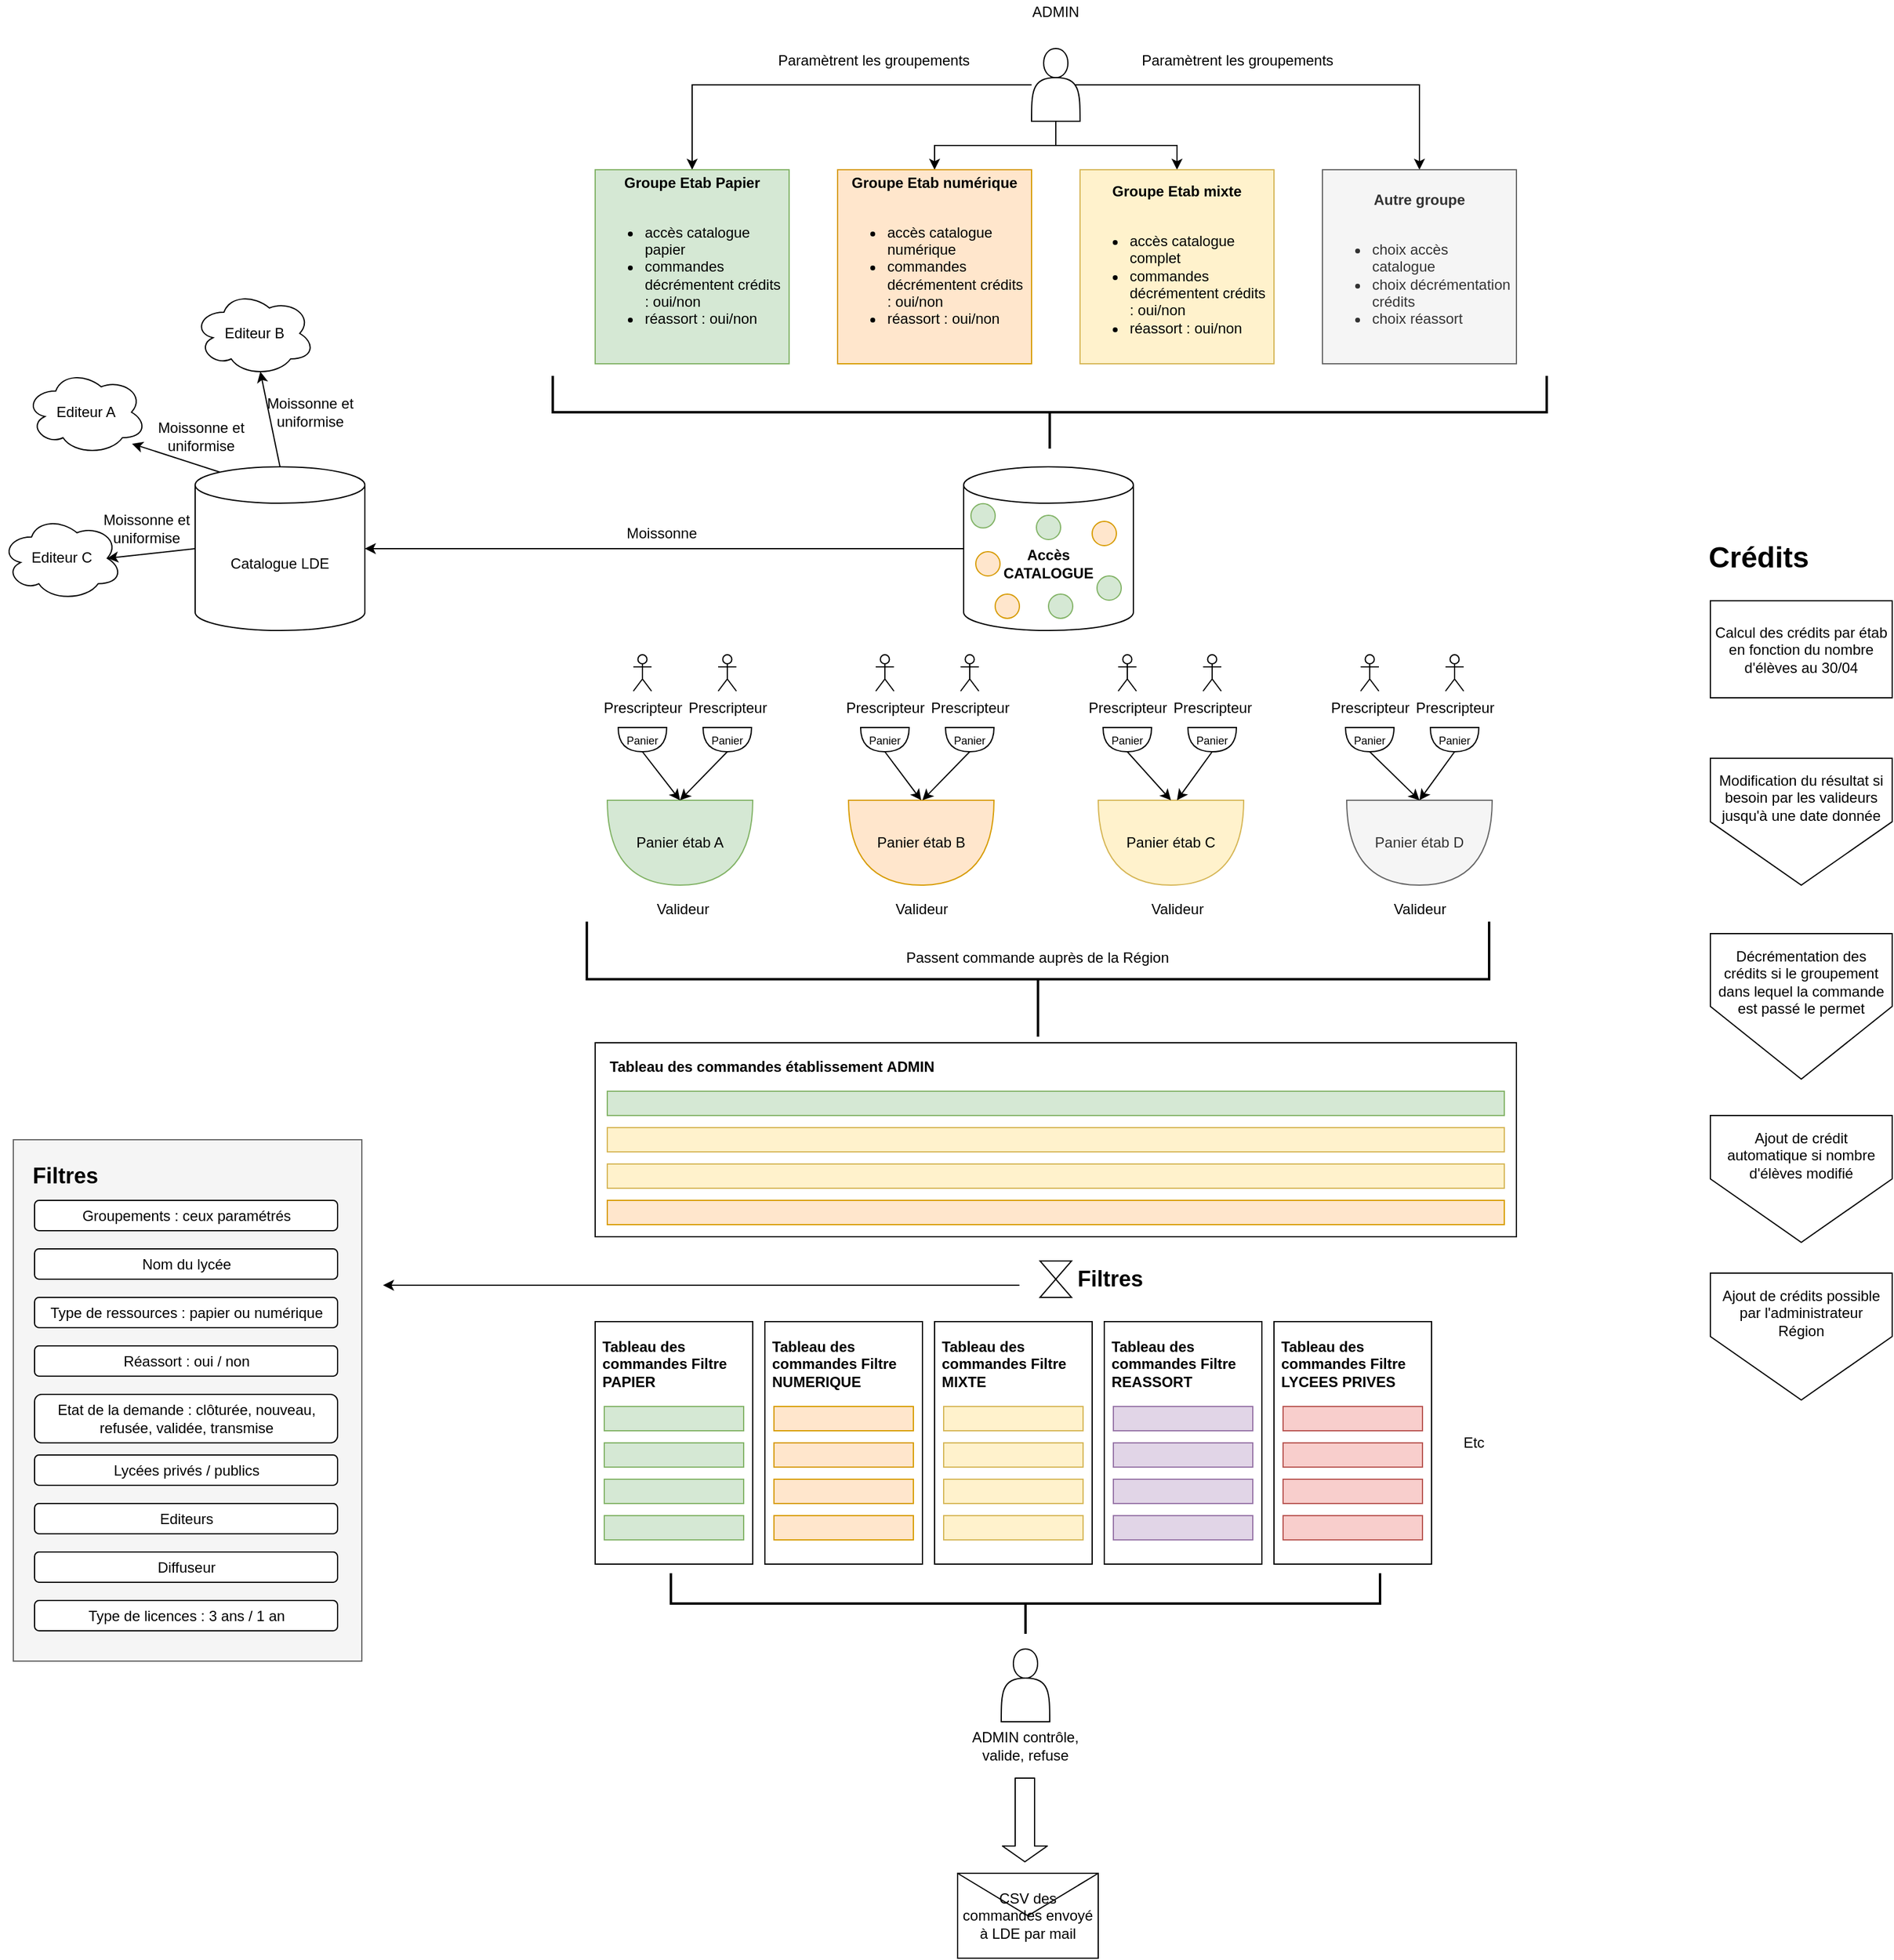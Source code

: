 <mxfile version="14.6.12" type="github">
  <diagram id="M5NmcH6w99j9EcvWKyK-" name="Page-1">
    <mxGraphModel dx="2557" dy="912" grid="1" gridSize="10" guides="1" tooltips="1" connect="1" arrows="1" fold="1" page="1" pageScale="1" pageWidth="827" pageHeight="1169" math="0" shadow="0">
      <root>
        <mxCell id="0" />
        <mxCell id="1" parent="0" />
        <mxCell id="MbVoy9RgzzWDaomn8BP1-6" style="edgeStyle=orthogonalEdgeStyle;rounded=0;orthogonalLoop=1;jettySize=auto;html=1;entryX=0.5;entryY=0;entryDx=0;entryDy=0;exitX=0.5;exitY=1;exitDx=0;exitDy=0;" edge="1" parent="1" source="MbVoy9RgzzWDaomn8BP1-1" target="MbVoy9RgzzWDaomn8BP1-3">
          <mxGeometry relative="1" as="geometry">
            <mxPoint x="120" y="150" as="sourcePoint" />
          </mxGeometry>
        </mxCell>
        <mxCell id="MbVoy9RgzzWDaomn8BP1-7" style="edgeStyle=orthogonalEdgeStyle;rounded=0;orthogonalLoop=1;jettySize=auto;html=1;entryX=0.5;entryY=0;entryDx=0;entryDy=0;" edge="1" parent="1" source="MbVoy9RgzzWDaomn8BP1-1" target="MbVoy9RgzzWDaomn8BP1-2">
          <mxGeometry relative="1" as="geometry" />
        </mxCell>
        <mxCell id="MbVoy9RgzzWDaomn8BP1-8" style="edgeStyle=orthogonalEdgeStyle;rounded=0;orthogonalLoop=1;jettySize=auto;html=1;entryX=0.5;entryY=0;entryDx=0;entryDy=0;" edge="1" parent="1" source="MbVoy9RgzzWDaomn8BP1-1" target="MbVoy9RgzzWDaomn8BP1-4">
          <mxGeometry relative="1" as="geometry" />
        </mxCell>
        <mxCell id="MbVoy9RgzzWDaomn8BP1-9" style="edgeStyle=orthogonalEdgeStyle;rounded=0;orthogonalLoop=1;jettySize=auto;html=1;exitX=0.9;exitY=0.5;exitDx=0;exitDy=0;exitPerimeter=0;entryX=0.5;entryY=0;entryDx=0;entryDy=0;" edge="1" parent="1" source="MbVoy9RgzzWDaomn8BP1-1" target="MbVoy9RgzzWDaomn8BP1-5">
          <mxGeometry relative="1" as="geometry" />
        </mxCell>
        <mxCell id="MbVoy9RgzzWDaomn8BP1-1" value="" style="shape=actor;whiteSpace=wrap;html=1;" vertex="1" parent="1">
          <mxGeometry x="400" y="60" width="40" height="60" as="geometry" />
        </mxCell>
        <mxCell id="MbVoy9RgzzWDaomn8BP1-2" value="&lt;div&gt;&lt;b&gt;Groupe Etab Papier&lt;br&gt;&lt;/b&gt;&lt;/div&gt;&lt;div&gt;&lt;br&gt;&lt;/div&gt;&lt;div align=&quot;left&quot;&gt;&lt;ul&gt;&lt;li&gt;accès catalogue papier&lt;/li&gt;&lt;li&gt;commandes décrémentent crédits : oui/non&lt;/li&gt;&lt;li&gt;réassort : oui/non&lt;br&gt;&lt;/li&gt;&lt;/ul&gt;&lt;/div&gt;&lt;div&gt;&lt;br&gt;&lt;b&gt;&lt;/b&gt;&lt;/div&gt;" style="whiteSpace=wrap;html=1;aspect=fixed;fillColor=#d5e8d4;strokeColor=#82b366;" vertex="1" parent="1">
          <mxGeometry x="40" y="160" width="160" height="160" as="geometry" />
        </mxCell>
        <mxCell id="MbVoy9RgzzWDaomn8BP1-3" value="&lt;div&gt;&lt;b&gt;Groupe Etab numérique&lt;/b&gt;&lt;/div&gt;&lt;div align=&quot;left&quot;&gt;&lt;br&gt;&lt;/div&gt;&lt;div align=&quot;left&quot;&gt;&lt;ul&gt;&lt;li&gt;accès catalogue numérique&lt;/li&gt;&lt;li&gt;commandes décrémentent crédits : oui/non&lt;/li&gt;&lt;li&gt;réassort : oui/non&lt;br&gt;&lt;/li&gt;&lt;/ul&gt;&lt;/div&gt;&lt;div&gt;&lt;br&gt;&lt;/div&gt;" style="whiteSpace=wrap;html=1;aspect=fixed;fillColor=#ffe6cc;strokeColor=#d79b00;" vertex="1" parent="1">
          <mxGeometry x="240" y="160" width="160" height="160" as="geometry" />
        </mxCell>
        <mxCell id="MbVoy9RgzzWDaomn8BP1-4" value="&lt;div&gt;&lt;b&gt;Groupe Etab mixte&lt;/b&gt;&lt;/div&gt;&lt;div&gt;&lt;br&gt;&lt;/div&gt;&lt;div align=&quot;left&quot;&gt;&lt;ul&gt;&lt;li&gt;accès catalogue complet&lt;/li&gt;&lt;li&gt;commandes décrémentent crédits : oui/non&lt;/li&gt;&lt;li&gt;réassort : oui/non&lt;/li&gt;&lt;/ul&gt;&lt;/div&gt;" style="whiteSpace=wrap;html=1;aspect=fixed;fillColor=#fff2cc;strokeColor=#d6b656;" vertex="1" parent="1">
          <mxGeometry x="440" y="160" width="160" height="160" as="geometry" />
        </mxCell>
        <mxCell id="MbVoy9RgzzWDaomn8BP1-5" value="&lt;div&gt;&lt;b&gt;Autre groupe&lt;/b&gt;&lt;/div&gt;&lt;div align=&quot;left&quot;&gt;&lt;br&gt;&lt;/div&gt;&lt;div align=&quot;left&quot;&gt;&lt;ul&gt;&lt;li&gt;choix accès catalogue&lt;/li&gt;&lt;li&gt;choix décrémentation crédits&lt;/li&gt;&lt;li&gt;choix réassort&lt;/li&gt;&lt;/ul&gt;&lt;/div&gt;" style="whiteSpace=wrap;html=1;aspect=fixed;fillColor=#f5f5f5;strokeColor=#666666;fontColor=#333333;" vertex="1" parent="1">
          <mxGeometry x="640" y="160" width="160" height="160" as="geometry" />
        </mxCell>
        <mxCell id="MbVoy9RgzzWDaomn8BP1-10" value="" style="rounded=0;whiteSpace=wrap;html=1;" vertex="1" parent="1">
          <mxGeometry x="40" y="880" width="760" height="160" as="geometry" />
        </mxCell>
        <mxCell id="MbVoy9RgzzWDaomn8BP1-143" style="edgeStyle=none;rounded=0;orthogonalLoop=1;jettySize=auto;html=1;" edge="1" parent="1">
          <mxGeometry relative="1" as="geometry">
            <mxPoint x="-135" y="1080" as="targetPoint" />
            <mxPoint x="390" y="1080" as="sourcePoint" />
          </mxGeometry>
        </mxCell>
        <mxCell id="MbVoy9RgzzWDaomn8BP1-15" value="&lt;font style=&quot;font-size: 18px&quot;&gt;&lt;b&gt;Filtres&lt;/b&gt;&lt;/font&gt;" style="text;html=1;strokeColor=none;fillColor=none;align=center;verticalAlign=middle;whiteSpace=wrap;rounded=0;" vertex="1" parent="1">
          <mxGeometry x="440" y="1065" width="50" height="20" as="geometry" />
        </mxCell>
        <mxCell id="MbVoy9RgzzWDaomn8BP1-17" value="&lt;div align=&quot;left&quot;&gt;&lt;b&gt;Tableau des commandes établissement&lt;/b&gt; &lt;b&gt;ADMIN&lt;/b&gt;&lt;br&gt;&lt;/div&gt;" style="text;html=1;strokeColor=none;fillColor=none;align=left;verticalAlign=middle;whiteSpace=wrap;rounded=0;" vertex="1" parent="1">
          <mxGeometry x="50" y="890" width="310" height="20" as="geometry" />
        </mxCell>
        <mxCell id="MbVoy9RgzzWDaomn8BP1-18" value="" style="rounded=0;whiteSpace=wrap;html=1;fillColor=#d5e8d4;strokeColor=#82b366;" vertex="1" parent="1">
          <mxGeometry x="50" y="920" width="740" height="20" as="geometry" />
        </mxCell>
        <mxCell id="MbVoy9RgzzWDaomn8BP1-19" value="" style="rounded=0;whiteSpace=wrap;html=1;fillColor=#fff2cc;strokeColor=#d6b656;" vertex="1" parent="1">
          <mxGeometry x="50" y="950" width="740" height="20" as="geometry" />
        </mxCell>
        <mxCell id="MbVoy9RgzzWDaomn8BP1-20" value="" style="rounded=0;whiteSpace=wrap;html=1;fillColor=#fff2cc;strokeColor=#d6b656;" vertex="1" parent="1">
          <mxGeometry x="50" y="980" width="740" height="20" as="geometry" />
        </mxCell>
        <mxCell id="MbVoy9RgzzWDaomn8BP1-21" value="" style="rounded=0;whiteSpace=wrap;html=1;fillColor=#ffe6cc;strokeColor=#d79b00;" vertex="1" parent="1">
          <mxGeometry x="50" y="1010" width="740" height="20" as="geometry" />
        </mxCell>
        <mxCell id="MbVoy9RgzzWDaomn8BP1-22" value="" style="shape=collate;whiteSpace=wrap;html=1;" vertex="1" parent="1">
          <mxGeometry x="407" y="1060" width="26" height="30" as="geometry" />
        </mxCell>
        <mxCell id="MbVoy9RgzzWDaomn8BP1-32" value="" style="group" vertex="1" connectable="0" parent="1">
          <mxGeometry x="40" y="1110" width="130" height="200" as="geometry" />
        </mxCell>
        <mxCell id="MbVoy9RgzzWDaomn8BP1-26" value="" style="rounded=0;whiteSpace=wrap;html=1;" vertex="1" parent="MbVoy9RgzzWDaomn8BP1-32">
          <mxGeometry width="130" height="200" as="geometry" />
        </mxCell>
        <mxCell id="MbVoy9RgzzWDaomn8BP1-27" value="&lt;div align=&quot;left&quot;&gt;&lt;b&gt;Tableau des commandes Filtre PAPIER&lt;/b&gt;&lt;br&gt;&lt;/div&gt;" style="text;html=1;strokeColor=none;fillColor=none;align=center;verticalAlign=middle;whiteSpace=wrap;rounded=0;" vertex="1" parent="MbVoy9RgzzWDaomn8BP1-32">
          <mxGeometry x="5" y="10" width="115" height="50" as="geometry" />
        </mxCell>
        <mxCell id="MbVoy9RgzzWDaomn8BP1-54" value="" style="group" vertex="1" connectable="0" parent="MbVoy9RgzzWDaomn8BP1-32">
          <mxGeometry x="7.5" y="70" width="115" height="110" as="geometry" />
        </mxCell>
        <mxCell id="MbVoy9RgzzWDaomn8BP1-28" value="" style="rounded=0;whiteSpace=wrap;html=1;fillColor=#d5e8d4;strokeColor=#82b366;" vertex="1" parent="MbVoy9RgzzWDaomn8BP1-54">
          <mxGeometry width="115" height="20" as="geometry" />
        </mxCell>
        <mxCell id="MbVoy9RgzzWDaomn8BP1-29" value="" style="rounded=0;whiteSpace=wrap;html=1;fillColor=#d5e8d4;strokeColor=#82b366;" vertex="1" parent="MbVoy9RgzzWDaomn8BP1-54">
          <mxGeometry y="30" width="115" height="20" as="geometry" />
        </mxCell>
        <mxCell id="MbVoy9RgzzWDaomn8BP1-30" value="" style="rounded=0;whiteSpace=wrap;html=1;fillColor=#d5e8d4;strokeColor=#82b366;" vertex="1" parent="MbVoy9RgzzWDaomn8BP1-54">
          <mxGeometry y="60" width="115" height="20" as="geometry" />
        </mxCell>
        <mxCell id="MbVoy9RgzzWDaomn8BP1-31" value="" style="rounded=0;whiteSpace=wrap;html=1;fillColor=#d5e8d4;strokeColor=#82b366;" vertex="1" parent="MbVoy9RgzzWDaomn8BP1-54">
          <mxGeometry y="90" width="115" height="20" as="geometry" />
        </mxCell>
        <mxCell id="MbVoy9RgzzWDaomn8BP1-73" style="edgeStyle=orthogonalEdgeStyle;rounded=0;orthogonalLoop=1;jettySize=auto;html=1;exitX=0.5;exitY=1;exitDx=0;exitDy=0;" edge="1" parent="MbVoy9RgzzWDaomn8BP1-54" source="MbVoy9RgzzWDaomn8BP1-29" target="MbVoy9RgzzWDaomn8BP1-29">
          <mxGeometry relative="1" as="geometry" />
        </mxCell>
        <mxCell id="MbVoy9RgzzWDaomn8BP1-74" value="" style="group" vertex="1" connectable="0" parent="1">
          <mxGeometry x="180" y="1110" width="130" height="200" as="geometry" />
        </mxCell>
        <mxCell id="MbVoy9RgzzWDaomn8BP1-75" value="" style="rounded=0;whiteSpace=wrap;html=1;" vertex="1" parent="MbVoy9RgzzWDaomn8BP1-74">
          <mxGeometry width="130" height="200" as="geometry" />
        </mxCell>
        <mxCell id="MbVoy9RgzzWDaomn8BP1-76" value="&lt;div align=&quot;left&quot;&gt;&lt;b&gt;Tableau des commandes Filtre NUMERIQUE&lt;/b&gt;&lt;br&gt;&lt;/div&gt;" style="text;html=1;strokeColor=none;fillColor=none;align=center;verticalAlign=middle;whiteSpace=wrap;rounded=0;" vertex="1" parent="MbVoy9RgzzWDaomn8BP1-74">
          <mxGeometry x="5" y="10" width="115" height="50" as="geometry" />
        </mxCell>
        <mxCell id="MbVoy9RgzzWDaomn8BP1-77" value="" style="group" vertex="1" connectable="0" parent="MbVoy9RgzzWDaomn8BP1-74">
          <mxGeometry x="7.5" y="70" width="115" height="110" as="geometry" />
        </mxCell>
        <mxCell id="MbVoy9RgzzWDaomn8BP1-78" value="" style="rounded=0;whiteSpace=wrap;html=1;fillColor=#ffe6cc;strokeColor=#d79b00;" vertex="1" parent="MbVoy9RgzzWDaomn8BP1-77">
          <mxGeometry width="115" height="20" as="geometry" />
        </mxCell>
        <mxCell id="MbVoy9RgzzWDaomn8BP1-79" value="" style="rounded=0;whiteSpace=wrap;html=1;fillColor=#ffe6cc;strokeColor=#d79b00;" vertex="1" parent="MbVoy9RgzzWDaomn8BP1-77">
          <mxGeometry y="30" width="115" height="20" as="geometry" />
        </mxCell>
        <mxCell id="MbVoy9RgzzWDaomn8BP1-80" value="" style="rounded=0;whiteSpace=wrap;html=1;fillColor=#ffe6cc;strokeColor=#d79b00;" vertex="1" parent="MbVoy9RgzzWDaomn8BP1-77">
          <mxGeometry y="60" width="115" height="20" as="geometry" />
        </mxCell>
        <mxCell id="MbVoy9RgzzWDaomn8BP1-81" value="" style="rounded=0;whiteSpace=wrap;html=1;fillColor=#ffe6cc;strokeColor=#d79b00;" vertex="1" parent="MbVoy9RgzzWDaomn8BP1-77">
          <mxGeometry y="90" width="115" height="20" as="geometry" />
        </mxCell>
        <mxCell id="MbVoy9RgzzWDaomn8BP1-82" style="edgeStyle=orthogonalEdgeStyle;rounded=0;orthogonalLoop=1;jettySize=auto;html=1;exitX=0.5;exitY=1;exitDx=0;exitDy=0;" edge="1" parent="MbVoy9RgzzWDaomn8BP1-77" source="MbVoy9RgzzWDaomn8BP1-79" target="MbVoy9RgzzWDaomn8BP1-79">
          <mxGeometry relative="1" as="geometry" />
        </mxCell>
        <mxCell id="MbVoy9RgzzWDaomn8BP1-83" value="" style="group" vertex="1" connectable="0" parent="1">
          <mxGeometry x="320" y="1110" width="130" height="200" as="geometry" />
        </mxCell>
        <mxCell id="MbVoy9RgzzWDaomn8BP1-84" value="" style="rounded=0;whiteSpace=wrap;html=1;" vertex="1" parent="MbVoy9RgzzWDaomn8BP1-83">
          <mxGeometry width="130" height="200" as="geometry" />
        </mxCell>
        <mxCell id="MbVoy9RgzzWDaomn8BP1-85" value="&lt;div align=&quot;left&quot;&gt;&lt;b&gt;Tableau des commandes Filtre MIXTE&lt;/b&gt;&lt;br&gt;&lt;/div&gt;" style="text;html=1;strokeColor=none;fillColor=none;align=center;verticalAlign=middle;whiteSpace=wrap;rounded=0;" vertex="1" parent="MbVoy9RgzzWDaomn8BP1-83">
          <mxGeometry x="5" y="10" width="115" height="50" as="geometry" />
        </mxCell>
        <mxCell id="MbVoy9RgzzWDaomn8BP1-86" value="" style="group" vertex="1" connectable="0" parent="MbVoy9RgzzWDaomn8BP1-83">
          <mxGeometry x="7.5" y="70" width="115" height="110" as="geometry" />
        </mxCell>
        <mxCell id="MbVoy9RgzzWDaomn8BP1-87" value="" style="rounded=0;whiteSpace=wrap;html=1;fillColor=#fff2cc;strokeColor=#d6b656;" vertex="1" parent="MbVoy9RgzzWDaomn8BP1-86">
          <mxGeometry width="115" height="20" as="geometry" />
        </mxCell>
        <mxCell id="MbVoy9RgzzWDaomn8BP1-88" value="" style="rounded=0;whiteSpace=wrap;html=1;fillColor=#fff2cc;strokeColor=#d6b656;" vertex="1" parent="MbVoy9RgzzWDaomn8BP1-86">
          <mxGeometry y="30" width="115" height="20" as="geometry" />
        </mxCell>
        <mxCell id="MbVoy9RgzzWDaomn8BP1-89" value="" style="rounded=0;whiteSpace=wrap;html=1;fillColor=#fff2cc;strokeColor=#d6b656;" vertex="1" parent="MbVoy9RgzzWDaomn8BP1-86">
          <mxGeometry y="60" width="115" height="20" as="geometry" />
        </mxCell>
        <mxCell id="MbVoy9RgzzWDaomn8BP1-90" value="" style="rounded=0;whiteSpace=wrap;html=1;fillColor=#fff2cc;strokeColor=#d6b656;" vertex="1" parent="MbVoy9RgzzWDaomn8BP1-86">
          <mxGeometry y="90" width="115" height="20" as="geometry" />
        </mxCell>
        <mxCell id="MbVoy9RgzzWDaomn8BP1-91" style="edgeStyle=orthogonalEdgeStyle;rounded=0;orthogonalLoop=1;jettySize=auto;html=1;exitX=0.5;exitY=1;exitDx=0;exitDy=0;" edge="1" parent="MbVoy9RgzzWDaomn8BP1-86" source="MbVoy9RgzzWDaomn8BP1-88" target="MbVoy9RgzzWDaomn8BP1-88">
          <mxGeometry relative="1" as="geometry" />
        </mxCell>
        <mxCell id="MbVoy9RgzzWDaomn8BP1-96" value="" style="group" vertex="1" connectable="0" parent="1">
          <mxGeometry x="460" y="1110" width="130" height="200" as="geometry" />
        </mxCell>
        <mxCell id="MbVoy9RgzzWDaomn8BP1-97" value="" style="rounded=0;whiteSpace=wrap;html=1;" vertex="1" parent="MbVoy9RgzzWDaomn8BP1-96">
          <mxGeometry width="130" height="200" as="geometry" />
        </mxCell>
        <mxCell id="MbVoy9RgzzWDaomn8BP1-98" value="&lt;div align=&quot;left&quot;&gt;&lt;b&gt;Tableau des commandes Filtre REASSORT&lt;/b&gt;&lt;br&gt;&lt;/div&gt;" style="text;html=1;strokeColor=none;fillColor=none;align=center;verticalAlign=middle;whiteSpace=wrap;rounded=0;" vertex="1" parent="MbVoy9RgzzWDaomn8BP1-96">
          <mxGeometry x="5" y="10" width="115" height="50" as="geometry" />
        </mxCell>
        <mxCell id="MbVoy9RgzzWDaomn8BP1-99" value="" style="group" vertex="1" connectable="0" parent="MbVoy9RgzzWDaomn8BP1-96">
          <mxGeometry x="7.5" y="70" width="115" height="110" as="geometry" />
        </mxCell>
        <mxCell id="MbVoy9RgzzWDaomn8BP1-100" value="" style="rounded=0;whiteSpace=wrap;html=1;fillColor=#e1d5e7;strokeColor=#9673a6;" vertex="1" parent="MbVoy9RgzzWDaomn8BP1-99">
          <mxGeometry width="115" height="20" as="geometry" />
        </mxCell>
        <mxCell id="MbVoy9RgzzWDaomn8BP1-101" value="" style="rounded=0;whiteSpace=wrap;html=1;fillColor=#e1d5e7;strokeColor=#9673a6;" vertex="1" parent="MbVoy9RgzzWDaomn8BP1-99">
          <mxGeometry y="30" width="115" height="20" as="geometry" />
        </mxCell>
        <mxCell id="MbVoy9RgzzWDaomn8BP1-102" value="" style="rounded=0;whiteSpace=wrap;html=1;fillColor=#e1d5e7;strokeColor=#9673a6;" vertex="1" parent="MbVoy9RgzzWDaomn8BP1-99">
          <mxGeometry y="60" width="115" height="20" as="geometry" />
        </mxCell>
        <mxCell id="MbVoy9RgzzWDaomn8BP1-103" value="" style="rounded=0;whiteSpace=wrap;html=1;fillColor=#e1d5e7;strokeColor=#9673a6;" vertex="1" parent="MbVoy9RgzzWDaomn8BP1-99">
          <mxGeometry y="90" width="115" height="20" as="geometry" />
        </mxCell>
        <mxCell id="MbVoy9RgzzWDaomn8BP1-104" style="edgeStyle=orthogonalEdgeStyle;rounded=0;orthogonalLoop=1;jettySize=auto;html=1;exitX=0.5;exitY=1;exitDx=0;exitDy=0;" edge="1" parent="MbVoy9RgzzWDaomn8BP1-99" source="MbVoy9RgzzWDaomn8BP1-101" target="MbVoy9RgzzWDaomn8BP1-101">
          <mxGeometry relative="1" as="geometry" />
        </mxCell>
        <mxCell id="MbVoy9RgzzWDaomn8BP1-105" value="" style="group" vertex="1" connectable="0" parent="1">
          <mxGeometry x="600" y="1110" width="130" height="200" as="geometry" />
        </mxCell>
        <mxCell id="MbVoy9RgzzWDaomn8BP1-106" value="" style="rounded=0;whiteSpace=wrap;html=1;" vertex="1" parent="MbVoy9RgzzWDaomn8BP1-105">
          <mxGeometry width="130" height="200" as="geometry" />
        </mxCell>
        <mxCell id="MbVoy9RgzzWDaomn8BP1-107" value="&lt;div align=&quot;left&quot;&gt;&lt;b&gt;Tableau des commandes Filtre LYCEES PRIVES&lt;/b&gt;&lt;br&gt;&lt;/div&gt;" style="text;html=1;strokeColor=none;fillColor=none;align=center;verticalAlign=middle;whiteSpace=wrap;rounded=0;" vertex="1" parent="MbVoy9RgzzWDaomn8BP1-105">
          <mxGeometry x="5" y="10" width="115" height="50" as="geometry" />
        </mxCell>
        <mxCell id="MbVoy9RgzzWDaomn8BP1-108" value="" style="group" vertex="1" connectable="0" parent="MbVoy9RgzzWDaomn8BP1-105">
          <mxGeometry x="7.5" y="70" width="115" height="110" as="geometry" />
        </mxCell>
        <mxCell id="MbVoy9RgzzWDaomn8BP1-109" value="" style="rounded=0;whiteSpace=wrap;html=1;fillColor=#f8cecc;strokeColor=#b85450;" vertex="1" parent="MbVoy9RgzzWDaomn8BP1-108">
          <mxGeometry width="115" height="20" as="geometry" />
        </mxCell>
        <mxCell id="MbVoy9RgzzWDaomn8BP1-110" value="" style="rounded=0;whiteSpace=wrap;html=1;fillColor=#f8cecc;strokeColor=#b85450;" vertex="1" parent="MbVoy9RgzzWDaomn8BP1-108">
          <mxGeometry y="30" width="115" height="20" as="geometry" />
        </mxCell>
        <mxCell id="MbVoy9RgzzWDaomn8BP1-111" value="" style="rounded=0;whiteSpace=wrap;html=1;fillColor=#f8cecc;strokeColor=#b85450;" vertex="1" parent="MbVoy9RgzzWDaomn8BP1-108">
          <mxGeometry y="60" width="115" height="20" as="geometry" />
        </mxCell>
        <mxCell id="MbVoy9RgzzWDaomn8BP1-112" value="" style="rounded=0;whiteSpace=wrap;html=1;fillColor=#f8cecc;strokeColor=#b85450;" vertex="1" parent="MbVoy9RgzzWDaomn8BP1-108">
          <mxGeometry y="90" width="115" height="20" as="geometry" />
        </mxCell>
        <mxCell id="MbVoy9RgzzWDaomn8BP1-113" style="edgeStyle=orthogonalEdgeStyle;rounded=0;orthogonalLoop=1;jettySize=auto;html=1;exitX=0.5;exitY=1;exitDx=0;exitDy=0;" edge="1" parent="MbVoy9RgzzWDaomn8BP1-108" source="MbVoy9RgzzWDaomn8BP1-110" target="MbVoy9RgzzWDaomn8BP1-110">
          <mxGeometry relative="1" as="geometry" />
        </mxCell>
        <mxCell id="MbVoy9RgzzWDaomn8BP1-114" value="Etc" style="text;html=1;strokeColor=none;fillColor=none;align=center;verticalAlign=middle;whiteSpace=wrap;rounded=0;" vertex="1" parent="1">
          <mxGeometry x="740" y="1200" width="50" height="20" as="geometry" />
        </mxCell>
        <mxCell id="MbVoy9RgzzWDaomn8BP1-123" value="Paramètrent les groupements" style="text;html=1;strokeColor=none;fillColor=none;align=center;verticalAlign=middle;whiteSpace=wrap;rounded=0;" vertex="1" parent="1">
          <mxGeometry x="150" y="60" width="240" height="20" as="geometry" />
        </mxCell>
        <mxCell id="MbVoy9RgzzWDaomn8BP1-124" value="Paramètrent les groupements" style="text;html=1;strokeColor=none;fillColor=none;align=center;verticalAlign=middle;whiteSpace=wrap;rounded=0;" vertex="1" parent="1">
          <mxGeometry x="450" y="60" width="240" height="20" as="geometry" />
        </mxCell>
        <mxCell id="MbVoy9RgzzWDaomn8BP1-125" value="ADMIN" style="text;html=1;strokeColor=none;fillColor=none;align=center;verticalAlign=middle;whiteSpace=wrap;rounded=0;" vertex="1" parent="1">
          <mxGeometry x="300" y="20" width="240" height="20" as="geometry" />
        </mxCell>
        <mxCell id="MbVoy9RgzzWDaomn8BP1-126" value="" style="shape=actor;whiteSpace=wrap;html=1;" vertex="1" parent="1">
          <mxGeometry x="375" y="1380" width="40" height="60" as="geometry" />
        </mxCell>
        <mxCell id="MbVoy9RgzzWDaomn8BP1-141" value="" style="strokeWidth=2;html=1;shape=mxgraph.flowchart.annotation_2;align=left;labelPosition=right;pointerEvents=1;rotation=-90;" vertex="1" parent="1">
          <mxGeometry x="370" y="1050" width="50" height="585" as="geometry" />
        </mxCell>
        <mxCell id="MbVoy9RgzzWDaomn8BP1-142" value="ADMIN contrôle, valide, refuse" style="text;html=1;strokeColor=none;fillColor=none;align=center;verticalAlign=middle;whiteSpace=wrap;rounded=0;" vertex="1" parent="1">
          <mxGeometry x="335" y="1440" width="120" height="40" as="geometry" />
        </mxCell>
        <mxCell id="MbVoy9RgzzWDaomn8BP1-179" value="" style="strokeWidth=2;html=1;shape=mxgraph.flowchart.annotation_2;align=left;labelPosition=right;pointerEvents=1;rotation=-90;" vertex="1" parent="1">
          <mxGeometry x="385" y="-50" width="60" height="820" as="geometry" />
        </mxCell>
        <mxCell id="MbVoy9RgzzWDaomn8BP1-184" value="" style="group" vertex="1" connectable="0" parent="1">
          <mxGeometry x="-440" y="960" width="397.5" height="430" as="geometry" />
        </mxCell>
        <mxCell id="MbVoy9RgzzWDaomn8BP1-178" value="" style="rounded=0;whiteSpace=wrap;html=1;fillColor=#f5f5f5;strokeColor=#666666;fontColor=#333333;" vertex="1" parent="MbVoy9RgzzWDaomn8BP1-184">
          <mxGeometry width="287.5" height="430" as="geometry" />
        </mxCell>
        <mxCell id="MbVoy9RgzzWDaomn8BP1-147" value="" style="group" vertex="1" connectable="0" parent="MbVoy9RgzzWDaomn8BP1-184">
          <mxGeometry x="17.5" y="130" width="250" height="25" as="geometry" />
        </mxCell>
        <mxCell id="MbVoy9RgzzWDaomn8BP1-146" value="" style="rounded=1;whiteSpace=wrap;html=1;" vertex="1" parent="MbVoy9RgzzWDaomn8BP1-147">
          <mxGeometry width="250" height="25" as="geometry" />
        </mxCell>
        <mxCell id="MbVoy9RgzzWDaomn8BP1-145" value="&lt;div&gt;Type de ressources : papier ou numérique&lt;/div&gt;" style="text;html=1;strokeColor=none;fillColor=none;align=center;verticalAlign=middle;whiteSpace=wrap;rounded=0;" vertex="1" parent="MbVoy9RgzzWDaomn8BP1-147">
          <mxGeometry x="5" y="2.5" width="240" height="20" as="geometry" />
        </mxCell>
        <mxCell id="MbVoy9RgzzWDaomn8BP1-148" value="" style="group" vertex="1" connectable="0" parent="MbVoy9RgzzWDaomn8BP1-184">
          <mxGeometry x="17.5" y="170" width="250" height="25" as="geometry" />
        </mxCell>
        <mxCell id="MbVoy9RgzzWDaomn8BP1-149" value="" style="rounded=1;whiteSpace=wrap;html=1;" vertex="1" parent="MbVoy9RgzzWDaomn8BP1-148">
          <mxGeometry width="250" height="25" as="geometry" />
        </mxCell>
        <mxCell id="MbVoy9RgzzWDaomn8BP1-150" value="Réassort : oui / non" style="text;html=1;strokeColor=none;fillColor=none;align=center;verticalAlign=middle;whiteSpace=wrap;rounded=0;" vertex="1" parent="MbVoy9RgzzWDaomn8BP1-148">
          <mxGeometry x="5" y="2.5" width="240" height="20" as="geometry" />
        </mxCell>
        <mxCell id="MbVoy9RgzzWDaomn8BP1-152" value="" style="group" vertex="1" connectable="0" parent="MbVoy9RgzzWDaomn8BP1-184">
          <mxGeometry x="17.5" y="210" width="285" height="220" as="geometry" />
        </mxCell>
        <mxCell id="MbVoy9RgzzWDaomn8BP1-153" value="" style="rounded=1;whiteSpace=wrap;html=1;" vertex="1" parent="MbVoy9RgzzWDaomn8BP1-152">
          <mxGeometry width="250" height="40" as="geometry" />
        </mxCell>
        <mxCell id="MbVoy9RgzzWDaomn8BP1-154" value="Etat de la demande : clôturée, nouveau, refusée, validée, transmise" style="text;html=1;strokeColor=none;fillColor=none;align=center;verticalAlign=middle;whiteSpace=wrap;rounded=0;" vertex="1" parent="MbVoy9RgzzWDaomn8BP1-152">
          <mxGeometry x="5" y="4" width="240" height="32" as="geometry" />
        </mxCell>
        <mxCell id="MbVoy9RgzzWDaomn8BP1-155" value="" style="group" vertex="1" connectable="0" parent="MbVoy9RgzzWDaomn8BP1-184">
          <mxGeometry x="17.5" y="90" width="250" height="25" as="geometry" />
        </mxCell>
        <mxCell id="MbVoy9RgzzWDaomn8BP1-156" value="" style="rounded=1;whiteSpace=wrap;html=1;" vertex="1" parent="MbVoy9RgzzWDaomn8BP1-155">
          <mxGeometry width="250" height="25" as="geometry" />
        </mxCell>
        <mxCell id="MbVoy9RgzzWDaomn8BP1-157" value="Nom du lycée" style="text;html=1;strokeColor=none;fillColor=none;align=center;verticalAlign=middle;whiteSpace=wrap;rounded=0;" vertex="1" parent="MbVoy9RgzzWDaomn8BP1-155">
          <mxGeometry x="5" y="2.5" width="240" height="20" as="geometry" />
        </mxCell>
        <mxCell id="MbVoy9RgzzWDaomn8BP1-158" value="" style="group" vertex="1" connectable="0" parent="MbVoy9RgzzWDaomn8BP1-184">
          <mxGeometry x="17.5" y="50" width="380" height="380" as="geometry" />
        </mxCell>
        <mxCell id="MbVoy9RgzzWDaomn8BP1-159" value="" style="rounded=1;whiteSpace=wrap;html=1;" vertex="1" parent="MbVoy9RgzzWDaomn8BP1-158">
          <mxGeometry width="250" height="25" as="geometry" />
        </mxCell>
        <mxCell id="MbVoy9RgzzWDaomn8BP1-160" value="Groupements : ceux paramétrés" style="text;html=1;strokeColor=none;fillColor=none;align=center;verticalAlign=middle;whiteSpace=wrap;rounded=0;" vertex="1" parent="MbVoy9RgzzWDaomn8BP1-158">
          <mxGeometry x="5" y="2.5" width="240" height="20" as="geometry" />
        </mxCell>
        <mxCell id="MbVoy9RgzzWDaomn8BP1-162" value="" style="group" vertex="1" connectable="0" parent="MbVoy9RgzzWDaomn8BP1-184">
          <mxGeometry x="17.5" y="260" width="250" height="25" as="geometry" />
        </mxCell>
        <mxCell id="MbVoy9RgzzWDaomn8BP1-163" value="" style="rounded=1;whiteSpace=wrap;html=1;" vertex="1" parent="MbVoy9RgzzWDaomn8BP1-162">
          <mxGeometry width="250" height="25" as="geometry" />
        </mxCell>
        <mxCell id="MbVoy9RgzzWDaomn8BP1-164" value="Lycées privés / publics" style="text;html=1;strokeColor=none;fillColor=none;align=center;verticalAlign=middle;whiteSpace=wrap;rounded=0;" vertex="1" parent="MbVoy9RgzzWDaomn8BP1-162">
          <mxGeometry x="5" y="2.5" width="240" height="20" as="geometry" />
        </mxCell>
        <mxCell id="MbVoy9RgzzWDaomn8BP1-165" value="" style="group" vertex="1" connectable="0" parent="MbVoy9RgzzWDaomn8BP1-184">
          <mxGeometry x="17.5" y="300" width="250" height="25" as="geometry" />
        </mxCell>
        <mxCell id="MbVoy9RgzzWDaomn8BP1-166" value="" style="rounded=1;whiteSpace=wrap;html=1;" vertex="1" parent="MbVoy9RgzzWDaomn8BP1-165">
          <mxGeometry width="250" height="25" as="geometry" />
        </mxCell>
        <mxCell id="MbVoy9RgzzWDaomn8BP1-167" value="Editeurs" style="text;html=1;strokeColor=none;fillColor=none;align=center;verticalAlign=middle;whiteSpace=wrap;rounded=0;" vertex="1" parent="MbVoy9RgzzWDaomn8BP1-165">
          <mxGeometry x="5" y="2.5" width="240" height="20" as="geometry" />
        </mxCell>
        <mxCell id="MbVoy9RgzzWDaomn8BP1-168" value="" style="group" vertex="1" connectable="0" parent="MbVoy9RgzzWDaomn8BP1-184">
          <mxGeometry x="17.5" y="340" width="250" height="25" as="geometry" />
        </mxCell>
        <mxCell id="MbVoy9RgzzWDaomn8BP1-169" value="" style="rounded=1;whiteSpace=wrap;html=1;" vertex="1" parent="MbVoy9RgzzWDaomn8BP1-168">
          <mxGeometry width="250" height="25" as="geometry" />
        </mxCell>
        <mxCell id="MbVoy9RgzzWDaomn8BP1-170" value="Diffuseur" style="text;html=1;strokeColor=none;fillColor=none;align=center;verticalAlign=middle;whiteSpace=wrap;rounded=0;" vertex="1" parent="MbVoy9RgzzWDaomn8BP1-168">
          <mxGeometry x="5" y="2.5" width="240" height="20" as="geometry" />
        </mxCell>
        <mxCell id="MbVoy9RgzzWDaomn8BP1-171" value="" style="group" vertex="1" connectable="0" parent="MbVoy9RgzzWDaomn8BP1-184">
          <mxGeometry x="17.5" y="380" width="250" height="25" as="geometry" />
        </mxCell>
        <mxCell id="MbVoy9RgzzWDaomn8BP1-172" value="" style="rounded=1;whiteSpace=wrap;html=1;" vertex="1" parent="MbVoy9RgzzWDaomn8BP1-171">
          <mxGeometry width="250" height="25" as="geometry" />
        </mxCell>
        <mxCell id="MbVoy9RgzzWDaomn8BP1-173" value="Type de licences : 3 ans / 1 an" style="text;html=1;strokeColor=none;fillColor=none;align=center;verticalAlign=middle;whiteSpace=wrap;rounded=0;" vertex="1" parent="MbVoy9RgzzWDaomn8BP1-171">
          <mxGeometry x="5" y="2.5" width="240" height="20" as="geometry" />
        </mxCell>
        <mxCell id="MbVoy9RgzzWDaomn8BP1-174" value="&lt;font style=&quot;font-size: 18px&quot;&gt;&lt;b&gt;Filtres&lt;/b&gt;&lt;/font&gt;" style="text;html=1;strokeColor=none;fillColor=none;align=center;verticalAlign=middle;whiteSpace=wrap;rounded=0;" vertex="1" parent="MbVoy9RgzzWDaomn8BP1-184">
          <mxGeometry x="17.5" y="20" width="50" height="20" as="geometry" />
        </mxCell>
        <mxCell id="MbVoy9RgzzWDaomn8BP1-281" style="edgeStyle=none;rounded=0;orthogonalLoop=1;jettySize=auto;html=1;exitX=0;exitY=0.5;exitDx=0;exitDy=0;exitPerimeter=0;entryX=1;entryY=0.5;entryDx=0;entryDy=0;entryPerimeter=0;" edge="1" parent="1" source="MbVoy9RgzzWDaomn8BP1-180" target="MbVoy9RgzzWDaomn8BP1-272">
          <mxGeometry relative="1" as="geometry" />
        </mxCell>
        <mxCell id="MbVoy9RgzzWDaomn8BP1-180" value="" style="shape=cylinder3;whiteSpace=wrap;html=1;boundedLbl=1;backgroundOutline=1;size=15;" vertex="1" parent="1">
          <mxGeometry x="344" y="405" width="140" height="135" as="geometry" />
        </mxCell>
        <mxCell id="MbVoy9RgzzWDaomn8BP1-187" value="" style="group" vertex="1" connectable="0" parent="1">
          <mxGeometry x="344" y="380" width="140" height="220" as="geometry" />
        </mxCell>
        <mxCell id="MbVoy9RgzzWDaomn8BP1-188" value="&lt;div&gt;&lt;b&gt;Accès&lt;/b&gt;&lt;/div&gt;&lt;div&gt;&lt;b&gt;CATALOGUE&lt;/b&gt;&lt;/div&gt;" style="text;html=1;strokeColor=none;fillColor=none;align=center;verticalAlign=middle;whiteSpace=wrap;rounded=0;" vertex="1" parent="MbVoy9RgzzWDaomn8BP1-187">
          <mxGeometry x="10" y="70" width="120" height="70" as="geometry" />
        </mxCell>
        <mxCell id="MbVoy9RgzzWDaomn8BP1-259" value="" style="ellipse;whiteSpace=wrap;html=1;aspect=fixed;fillColor=#d5e8d4;strokeColor=#82b366;" vertex="1" parent="MbVoy9RgzzWDaomn8BP1-187">
          <mxGeometry x="6" y="55.4" width="20" height="20" as="geometry" />
        </mxCell>
        <mxCell id="MbVoy9RgzzWDaomn8BP1-260" value="" style="ellipse;whiteSpace=wrap;html=1;aspect=fixed;fillColor=#ffe6cc;strokeColor=#d79b00;" vertex="1" parent="MbVoy9RgzzWDaomn8BP1-187">
          <mxGeometry x="10" y="95" width="20" height="20" as="geometry" />
        </mxCell>
        <mxCell id="MbVoy9RgzzWDaomn8BP1-262" value="" style="ellipse;whiteSpace=wrap;html=1;aspect=fixed;fillColor=#d5e8d4;strokeColor=#82b366;" vertex="1" parent="MbVoy9RgzzWDaomn8BP1-187">
          <mxGeometry x="60" y="65" width="20" height="20" as="geometry" />
        </mxCell>
        <mxCell id="MbVoy9RgzzWDaomn8BP1-263" value="" style="ellipse;whiteSpace=wrap;html=1;aspect=fixed;fillColor=#ffe6cc;strokeColor=#d79b00;" vertex="1" parent="MbVoy9RgzzWDaomn8BP1-187">
          <mxGeometry x="26" y="130" width="20" height="20" as="geometry" />
        </mxCell>
        <mxCell id="MbVoy9RgzzWDaomn8BP1-264" value="" style="ellipse;whiteSpace=wrap;html=1;aspect=fixed;fillColor=#d5e8d4;strokeColor=#82b366;" vertex="1" parent="MbVoy9RgzzWDaomn8BP1-187">
          <mxGeometry x="70" y="130" width="20" height="20" as="geometry" />
        </mxCell>
        <mxCell id="MbVoy9RgzzWDaomn8BP1-265" value="" style="ellipse;whiteSpace=wrap;html=1;aspect=fixed;fillColor=#d5e8d4;strokeColor=#82b366;" vertex="1" parent="MbVoy9RgzzWDaomn8BP1-187">
          <mxGeometry x="110" y="115" width="20" height="20" as="geometry" />
        </mxCell>
        <mxCell id="MbVoy9RgzzWDaomn8BP1-200" value="" style="group" vertex="1" connectable="0" parent="1">
          <mxGeometry x="59" y="560" width="40" height="80" as="geometry" />
        </mxCell>
        <mxCell id="MbVoy9RgzzWDaomn8BP1-189" value="&lt;font style=&quot;font-size: 9px&quot;&gt;Panier&lt;/font&gt;" style="shape=or;whiteSpace=wrap;html=1;rotation=0;direction=south;" vertex="1" parent="MbVoy9RgzzWDaomn8BP1-200">
          <mxGeometry y="60" width="40" height="20" as="geometry" />
        </mxCell>
        <mxCell id="MbVoy9RgzzWDaomn8BP1-190" value="Prescripteur" style="shape=umlActor;verticalLabelPosition=bottom;verticalAlign=top;html=1;outlineConnect=0;" vertex="1" parent="MbVoy9RgzzWDaomn8BP1-200">
          <mxGeometry x="12.5" width="15" height="30" as="geometry" />
        </mxCell>
        <mxCell id="MbVoy9RgzzWDaomn8BP1-201" value="" style="group" vertex="1" connectable="0" parent="1">
          <mxGeometry x="129" y="560" width="40" height="80" as="geometry" />
        </mxCell>
        <mxCell id="MbVoy9RgzzWDaomn8BP1-202" value="&lt;font style=&quot;font-size: 9px&quot;&gt;Panier&lt;/font&gt;" style="shape=or;whiteSpace=wrap;html=1;rotation=0;direction=south;" vertex="1" parent="MbVoy9RgzzWDaomn8BP1-201">
          <mxGeometry y="60" width="40" height="20" as="geometry" />
        </mxCell>
        <mxCell id="MbVoy9RgzzWDaomn8BP1-203" value="Prescripteur" style="shape=umlActor;verticalLabelPosition=bottom;verticalAlign=top;html=1;outlineConnect=0;" vertex="1" parent="MbVoy9RgzzWDaomn8BP1-201">
          <mxGeometry x="12.5" width="15" height="30" as="geometry" />
        </mxCell>
        <mxCell id="MbVoy9RgzzWDaomn8BP1-207" value="" style="group" vertex="1" connectable="0" parent="1">
          <mxGeometry x="259" y="560" width="40" height="80" as="geometry" />
        </mxCell>
        <mxCell id="MbVoy9RgzzWDaomn8BP1-208" value="&lt;font style=&quot;font-size: 9px&quot;&gt;Panier&lt;/font&gt;" style="shape=or;whiteSpace=wrap;html=1;rotation=0;direction=south;" vertex="1" parent="MbVoy9RgzzWDaomn8BP1-207">
          <mxGeometry y="60" width="40" height="20" as="geometry" />
        </mxCell>
        <mxCell id="MbVoy9RgzzWDaomn8BP1-209" value="Prescripteur" style="shape=umlActor;verticalLabelPosition=bottom;verticalAlign=top;html=1;outlineConnect=0;" vertex="1" parent="MbVoy9RgzzWDaomn8BP1-207">
          <mxGeometry x="12.5" width="15" height="30" as="geometry" />
        </mxCell>
        <mxCell id="MbVoy9RgzzWDaomn8BP1-210" value="" style="group" vertex="1" connectable="0" parent="1">
          <mxGeometry x="329" y="560" width="40" height="80" as="geometry" />
        </mxCell>
        <mxCell id="MbVoy9RgzzWDaomn8BP1-211" value="&lt;font style=&quot;font-size: 9px&quot;&gt;Panier&lt;/font&gt;" style="shape=or;whiteSpace=wrap;html=1;rotation=0;direction=south;" vertex="1" parent="MbVoy9RgzzWDaomn8BP1-210">
          <mxGeometry y="60" width="40" height="20" as="geometry" />
        </mxCell>
        <mxCell id="MbVoy9RgzzWDaomn8BP1-212" value="Prescripteur" style="shape=umlActor;verticalLabelPosition=bottom;verticalAlign=top;html=1;outlineConnect=0;" vertex="1" parent="MbVoy9RgzzWDaomn8BP1-210">
          <mxGeometry x="12.5" width="15" height="30" as="geometry" />
        </mxCell>
        <mxCell id="MbVoy9RgzzWDaomn8BP1-213" value="" style="group" vertex="1" connectable="0" parent="1">
          <mxGeometry x="459" y="560" width="40" height="80" as="geometry" />
        </mxCell>
        <mxCell id="MbVoy9RgzzWDaomn8BP1-214" value="&lt;font style=&quot;font-size: 9px&quot;&gt;Panier&lt;/font&gt;" style="shape=or;whiteSpace=wrap;html=1;rotation=0;direction=south;" vertex="1" parent="MbVoy9RgzzWDaomn8BP1-213">
          <mxGeometry y="60" width="40" height="20" as="geometry" />
        </mxCell>
        <mxCell id="MbVoy9RgzzWDaomn8BP1-215" value="Prescripteur" style="shape=umlActor;verticalLabelPosition=bottom;verticalAlign=top;html=1;outlineConnect=0;" vertex="1" parent="MbVoy9RgzzWDaomn8BP1-213">
          <mxGeometry x="12.5" width="15" height="30" as="geometry" />
        </mxCell>
        <mxCell id="MbVoy9RgzzWDaomn8BP1-216" value="" style="group" vertex="1" connectable="0" parent="1">
          <mxGeometry x="529" y="560" width="40" height="80" as="geometry" />
        </mxCell>
        <mxCell id="MbVoy9RgzzWDaomn8BP1-217" value="&lt;font style=&quot;font-size: 9px&quot;&gt;Panier&lt;/font&gt;" style="shape=or;whiteSpace=wrap;html=1;rotation=0;direction=south;" vertex="1" parent="MbVoy9RgzzWDaomn8BP1-216">
          <mxGeometry y="60" width="40" height="20" as="geometry" />
        </mxCell>
        <mxCell id="MbVoy9RgzzWDaomn8BP1-218" value="Prescripteur" style="shape=umlActor;verticalLabelPosition=bottom;verticalAlign=top;html=1;outlineConnect=0;" vertex="1" parent="MbVoy9RgzzWDaomn8BP1-216">
          <mxGeometry x="12.5" width="15" height="30" as="geometry" />
        </mxCell>
        <mxCell id="MbVoy9RgzzWDaomn8BP1-234" value="" style="group" vertex="1" connectable="0" parent="1">
          <mxGeometry x="659" y="560" width="40" height="80" as="geometry" />
        </mxCell>
        <mxCell id="MbVoy9RgzzWDaomn8BP1-235" value="&lt;font style=&quot;font-size: 9px&quot;&gt;Panier&lt;/font&gt;" style="shape=or;whiteSpace=wrap;html=1;rotation=0;direction=south;" vertex="1" parent="MbVoy9RgzzWDaomn8BP1-234">
          <mxGeometry y="60" width="40" height="20" as="geometry" />
        </mxCell>
        <mxCell id="MbVoy9RgzzWDaomn8BP1-236" value="Prescripteur" style="shape=umlActor;verticalLabelPosition=bottom;verticalAlign=top;html=1;outlineConnect=0;" vertex="1" parent="MbVoy9RgzzWDaomn8BP1-234">
          <mxGeometry x="12.5" width="15" height="30" as="geometry" />
        </mxCell>
        <mxCell id="MbVoy9RgzzWDaomn8BP1-237" value="" style="group" vertex="1" connectable="0" parent="1">
          <mxGeometry x="729" y="560" width="40" height="80" as="geometry" />
        </mxCell>
        <mxCell id="MbVoy9RgzzWDaomn8BP1-238" value="&lt;font style=&quot;font-size: 9px&quot;&gt;Panier&lt;/font&gt;" style="shape=or;whiteSpace=wrap;html=1;rotation=0;direction=south;" vertex="1" parent="MbVoy9RgzzWDaomn8BP1-237">
          <mxGeometry y="60" width="40" height="20" as="geometry" />
        </mxCell>
        <mxCell id="MbVoy9RgzzWDaomn8BP1-239" value="Prescripteur" style="shape=umlActor;verticalLabelPosition=bottom;verticalAlign=top;html=1;outlineConnect=0;" vertex="1" parent="MbVoy9RgzzWDaomn8BP1-237">
          <mxGeometry x="12.5" width="15" height="30" as="geometry" />
        </mxCell>
        <mxCell id="MbVoy9RgzzWDaomn8BP1-241" value="&lt;font style=&quot;font-size: 9px&quot;&gt;&lt;font style=&quot;font-size: 12px&quot;&gt;Panier étab A&lt;/font&gt;&lt;br&gt;&lt;/font&gt;" style="shape=or;whiteSpace=wrap;html=1;rotation=0;direction=south;fillColor=#d5e8d4;strokeColor=#82b366;" vertex="1" parent="1">
          <mxGeometry x="50" y="680" width="120" height="70" as="geometry" />
        </mxCell>
        <mxCell id="MbVoy9RgzzWDaomn8BP1-242" value="&lt;font style=&quot;font-size: 9px&quot;&gt;&lt;font style=&quot;font-size: 12px&quot;&gt;Panier étab B&lt;/font&gt;&lt;br&gt;&lt;/font&gt;" style="shape=or;whiteSpace=wrap;html=1;rotation=0;direction=south;fillColor=#ffe6cc;strokeColor=#d79b00;" vertex="1" parent="1">
          <mxGeometry x="249" y="680" width="120" height="70" as="geometry" />
        </mxCell>
        <mxCell id="MbVoy9RgzzWDaomn8BP1-243" value="&lt;font style=&quot;font-size: 9px&quot;&gt;&lt;font style=&quot;font-size: 12px&quot;&gt;Panier étab C&lt;/font&gt;&lt;br&gt;&lt;/font&gt;" style="shape=or;whiteSpace=wrap;html=1;rotation=0;direction=south;fillColor=#fff2cc;strokeColor=#d6b656;" vertex="1" parent="1">
          <mxGeometry x="455" y="680" width="120" height="70" as="geometry" />
        </mxCell>
        <mxCell id="MbVoy9RgzzWDaomn8BP1-244" value="&lt;font style=&quot;font-size: 9px&quot;&gt;&lt;font style=&quot;font-size: 12px&quot;&gt;Panier étab D&lt;/font&gt;&lt;br&gt;&lt;/font&gt;" style="shape=or;whiteSpace=wrap;html=1;rotation=0;direction=south;fillColor=#f5f5f5;strokeColor=#666666;fontColor=#333333;" vertex="1" parent="1">
          <mxGeometry x="660" y="680" width="120" height="70" as="geometry" />
        </mxCell>
        <mxCell id="MbVoy9RgzzWDaomn8BP1-245" value="" style="strokeWidth=2;html=1;shape=mxgraph.flowchart.annotation_2;align=left;labelPosition=right;pointerEvents=1;rotation=-90;" vertex="1" parent="1">
          <mxGeometry x="357.89" y="455.4" width="94.84" height="744.38" as="geometry" />
        </mxCell>
        <mxCell id="MbVoy9RgzzWDaomn8BP1-246" value="Valideur" style="text;html=1;strokeColor=none;fillColor=none;align=center;verticalAlign=middle;whiteSpace=wrap;rounded=0;" vertex="1" parent="1">
          <mxGeometry x="45" y="760" width="135" height="20" as="geometry" />
        </mxCell>
        <mxCell id="MbVoy9RgzzWDaomn8BP1-247" value="Valideur" style="text;html=1;strokeColor=none;fillColor=none;align=center;verticalAlign=middle;whiteSpace=wrap;rounded=0;" vertex="1" parent="1">
          <mxGeometry x="241.5" y="760" width="135" height="20" as="geometry" />
        </mxCell>
        <mxCell id="MbVoy9RgzzWDaomn8BP1-248" value="Valideur" style="text;html=1;strokeColor=none;fillColor=none;align=center;verticalAlign=middle;whiteSpace=wrap;rounded=0;" vertex="1" parent="1">
          <mxGeometry x="452.5" y="760" width="135" height="20" as="geometry" />
        </mxCell>
        <mxCell id="MbVoy9RgzzWDaomn8BP1-249" value="Valideur" style="text;html=1;strokeColor=none;fillColor=none;align=center;verticalAlign=middle;whiteSpace=wrap;rounded=0;" vertex="1" parent="1">
          <mxGeometry x="652.5" y="760" width="135" height="20" as="geometry" />
        </mxCell>
        <mxCell id="MbVoy9RgzzWDaomn8BP1-250" value="Passent commande auprès de la Région" style="text;html=1;strokeColor=none;fillColor=none;align=center;verticalAlign=middle;whiteSpace=wrap;rounded=0;" vertex="1" parent="1">
          <mxGeometry x="285.31" y="800" width="240" height="20" as="geometry" />
        </mxCell>
        <mxCell id="MbVoy9RgzzWDaomn8BP1-251" style="edgeStyle=none;rounded=0;orthogonalLoop=1;jettySize=auto;html=1;exitX=1;exitY=0.5;exitDx=0;exitDy=0;exitPerimeter=0;entryX=0;entryY=0.5;entryDx=0;entryDy=0;entryPerimeter=0;" edge="1" parent="1" source="MbVoy9RgzzWDaomn8BP1-189" target="MbVoy9RgzzWDaomn8BP1-241">
          <mxGeometry relative="1" as="geometry" />
        </mxCell>
        <mxCell id="MbVoy9RgzzWDaomn8BP1-252" style="edgeStyle=none;rounded=0;orthogonalLoop=1;jettySize=auto;html=1;exitX=1;exitY=0.5;exitDx=0;exitDy=0;exitPerimeter=0;" edge="1" parent="1" source="MbVoy9RgzzWDaomn8BP1-202">
          <mxGeometry relative="1" as="geometry">
            <mxPoint x="110" y="680" as="targetPoint" />
          </mxGeometry>
        </mxCell>
        <mxCell id="MbVoy9RgzzWDaomn8BP1-253" style="edgeStyle=none;rounded=0;orthogonalLoop=1;jettySize=auto;html=1;exitX=1;exitY=0.5;exitDx=0;exitDy=0;exitPerimeter=0;entryX=0;entryY=0.5;entryDx=0;entryDy=0;entryPerimeter=0;" edge="1" parent="1" source="MbVoy9RgzzWDaomn8BP1-208" target="MbVoy9RgzzWDaomn8BP1-242">
          <mxGeometry relative="1" as="geometry" />
        </mxCell>
        <mxCell id="MbVoy9RgzzWDaomn8BP1-254" style="edgeStyle=none;rounded=0;orthogonalLoop=1;jettySize=auto;html=1;exitX=1;exitY=0.5;exitDx=0;exitDy=0;exitPerimeter=0;" edge="1" parent="1" source="MbVoy9RgzzWDaomn8BP1-211">
          <mxGeometry relative="1" as="geometry">
            <mxPoint x="310" y="680" as="targetPoint" />
          </mxGeometry>
        </mxCell>
        <mxCell id="MbVoy9RgzzWDaomn8BP1-255" style="edgeStyle=none;rounded=0;orthogonalLoop=1;jettySize=auto;html=1;exitX=1;exitY=0.5;exitDx=0;exitDy=0;exitPerimeter=0;entryX=0;entryY=0.5;entryDx=0;entryDy=0;entryPerimeter=0;" edge="1" parent="1" source="MbVoy9RgzzWDaomn8BP1-214" target="MbVoy9RgzzWDaomn8BP1-243">
          <mxGeometry relative="1" as="geometry" />
        </mxCell>
        <mxCell id="MbVoy9RgzzWDaomn8BP1-256" style="edgeStyle=none;rounded=0;orthogonalLoop=1;jettySize=auto;html=1;exitX=1;exitY=0.5;exitDx=0;exitDy=0;exitPerimeter=0;" edge="1" parent="1" source="MbVoy9RgzzWDaomn8BP1-217">
          <mxGeometry relative="1" as="geometry">
            <mxPoint x="520" y="680" as="targetPoint" />
          </mxGeometry>
        </mxCell>
        <mxCell id="MbVoy9RgzzWDaomn8BP1-257" style="edgeStyle=none;rounded=0;orthogonalLoop=1;jettySize=auto;html=1;exitX=1;exitY=0.5;exitDx=0;exitDy=0;exitPerimeter=0;entryX=0;entryY=0.5;entryDx=0;entryDy=0;entryPerimeter=0;" edge="1" parent="1" source="MbVoy9RgzzWDaomn8BP1-235" target="MbVoy9RgzzWDaomn8BP1-244">
          <mxGeometry relative="1" as="geometry" />
        </mxCell>
        <mxCell id="MbVoy9RgzzWDaomn8BP1-258" style="edgeStyle=none;rounded=0;orthogonalLoop=1;jettySize=auto;html=1;exitX=1;exitY=0.5;exitDx=0;exitDy=0;exitPerimeter=0;" edge="1" parent="1" source="MbVoy9RgzzWDaomn8BP1-238">
          <mxGeometry relative="1" as="geometry">
            <mxPoint x="720" y="680" as="targetPoint" />
          </mxGeometry>
        </mxCell>
        <mxCell id="MbVoy9RgzzWDaomn8BP1-261" value="" style="ellipse;whiteSpace=wrap;html=1;aspect=fixed;fillColor=#ffe6cc;strokeColor=#d79b00;" vertex="1" parent="1">
          <mxGeometry x="450" y="450" width="20" height="20" as="geometry" />
        </mxCell>
        <mxCell id="MbVoy9RgzzWDaomn8BP1-266" value="" style="shape=flexArrow;endArrow=classic;html=1;width=16;endSize=4;" edge="1" parent="1">
          <mxGeometry width="50" height="50" relative="1" as="geometry">
            <mxPoint x="394.5" y="1486" as="sourcePoint" />
            <mxPoint x="394.5" y="1556" as="targetPoint" />
          </mxGeometry>
        </mxCell>
        <mxCell id="MbVoy9RgzzWDaomn8BP1-267" value="CSV des commandes envoyé à LDE par mail" style="shape=message;html=1;whiteSpace=wrap;html=1;outlineConnect=0;gradientColor=none;" vertex="1" parent="1">
          <mxGeometry x="339" y="1565" width="116" height="70" as="geometry" />
        </mxCell>
        <mxCell id="MbVoy9RgzzWDaomn8BP1-268" value="Editeur A" style="ellipse;shape=cloud;whiteSpace=wrap;html=1;align=center;gradientColor=none;" vertex="1" parent="1">
          <mxGeometry x="-430" y="325" width="100" height="70" as="geometry" />
        </mxCell>
        <mxCell id="MbVoy9RgzzWDaomn8BP1-269" value="Editeur B" style="ellipse;shape=cloud;whiteSpace=wrap;html=1;align=center;gradientColor=none;" vertex="1" parent="1">
          <mxGeometry x="-291.25" y="260" width="100" height="70" as="geometry" />
        </mxCell>
        <mxCell id="MbVoy9RgzzWDaomn8BP1-270" value="Editeur C" style="ellipse;shape=cloud;whiteSpace=wrap;html=1;align=center;gradientColor=none;" vertex="1" parent="1">
          <mxGeometry x="-450" y="445.4" width="100" height="70" as="geometry" />
        </mxCell>
        <mxCell id="MbVoy9RgzzWDaomn8BP1-273" style="edgeStyle=none;rounded=0;orthogonalLoop=1;jettySize=auto;html=1;exitX=0.5;exitY=0;exitDx=0;exitDy=0;exitPerimeter=0;entryX=0.55;entryY=0.95;entryDx=0;entryDy=0;entryPerimeter=0;" edge="1" parent="1" source="MbVoy9RgzzWDaomn8BP1-272" target="MbVoy9RgzzWDaomn8BP1-269">
          <mxGeometry relative="1" as="geometry" />
        </mxCell>
        <mxCell id="MbVoy9RgzzWDaomn8BP1-274" style="edgeStyle=none;rounded=0;orthogonalLoop=1;jettySize=auto;html=1;exitX=0.145;exitY=0;exitDx=0;exitDy=4.35;exitPerimeter=0;entryX=0.879;entryY=0.871;entryDx=0;entryDy=0;entryPerimeter=0;" edge="1" parent="1" source="MbVoy9RgzzWDaomn8BP1-272" target="MbVoy9RgzzWDaomn8BP1-268">
          <mxGeometry relative="1" as="geometry" />
        </mxCell>
        <mxCell id="MbVoy9RgzzWDaomn8BP1-275" style="edgeStyle=none;rounded=0;orthogonalLoop=1;jettySize=auto;html=1;exitX=0;exitY=0.5;exitDx=0;exitDy=0;exitPerimeter=0;entryX=0.875;entryY=0.5;entryDx=0;entryDy=0;entryPerimeter=0;" edge="1" parent="1" source="MbVoy9RgzzWDaomn8BP1-272" target="MbVoy9RgzzWDaomn8BP1-270">
          <mxGeometry relative="1" as="geometry" />
        </mxCell>
        <mxCell id="MbVoy9RgzzWDaomn8BP1-272" value="Catalogue LDE" style="shape=cylinder3;whiteSpace=wrap;html=1;boundedLbl=1;backgroundOutline=1;size=15;" vertex="1" parent="1">
          <mxGeometry x="-290" y="405" width="140" height="135" as="geometry" />
        </mxCell>
        <mxCell id="MbVoy9RgzzWDaomn8BP1-276" value="Moissonne et uniformise" style="text;html=1;strokeColor=none;fillColor=none;align=center;verticalAlign=middle;whiteSpace=wrap;rounded=0;" vertex="1" parent="1">
          <mxGeometry x="-240" y="350" width="90" height="20" as="geometry" />
        </mxCell>
        <mxCell id="MbVoy9RgzzWDaomn8BP1-277" value="Moissonne et uniformise" style="text;html=1;strokeColor=none;fillColor=none;align=center;verticalAlign=middle;whiteSpace=wrap;rounded=0;" vertex="1" parent="1">
          <mxGeometry x="-330" y="370" width="90" height="20" as="geometry" />
        </mxCell>
        <mxCell id="MbVoy9RgzzWDaomn8BP1-278" value="Moissonne et uniformise" style="text;html=1;strokeColor=none;fillColor=none;align=center;verticalAlign=middle;whiteSpace=wrap;rounded=0;" vertex="1" parent="1">
          <mxGeometry x="-375" y="445.5" width="90" height="20" as="geometry" />
        </mxCell>
        <mxCell id="MbVoy9RgzzWDaomn8BP1-280" value="Moissonne" style="text;html=1;strokeColor=none;fillColor=none;align=center;verticalAlign=middle;whiteSpace=wrap;rounded=0;" vertex="1" parent="1">
          <mxGeometry x="50" y="450" width="90" height="20" as="geometry" />
        </mxCell>
        <mxCell id="MbVoy9RgzzWDaomn8BP1-282" value="Calcul des crédits par étab en fonction du nombre d&#39;élèves au 30/04" style="rounded=0;whiteSpace=wrap;html=1;gradientColor=none;" vertex="1" parent="1">
          <mxGeometry x="960" y="515.5" width="150" height="80" as="geometry" />
        </mxCell>
        <mxCell id="MbVoy9RgzzWDaomn8BP1-288" value="&lt;font style=&quot;font-size: 24px&quot;&gt;&lt;b&gt;Crédits&lt;/b&gt;&lt;/font&gt;" style="text;html=1;strokeColor=none;fillColor=none;align=center;verticalAlign=middle;whiteSpace=wrap;rounded=0;" vertex="1" parent="1">
          <mxGeometry x="975" y="470" width="50" height="20" as="geometry" />
        </mxCell>
        <mxCell id="MbVoy9RgzzWDaomn8BP1-290" value="" style="group" vertex="1" connectable="0" parent="1">
          <mxGeometry x="960" y="645.4" width="150" height="104.6" as="geometry" />
        </mxCell>
        <mxCell id="MbVoy9RgzzWDaomn8BP1-286" value="" style="verticalLabelPosition=bottom;verticalAlign=top;html=1;shape=offPageConnector;rounded=0;size=0.5;gradientColor=none;" vertex="1" parent="MbVoy9RgzzWDaomn8BP1-290">
          <mxGeometry width="150" height="104.6" as="geometry" />
        </mxCell>
        <mxCell id="MbVoy9RgzzWDaomn8BP1-287" value="&lt;div align=&quot;center&quot;&gt;Modification du résultat si besoin par les valideurs jusqu&#39;à une date donnée&lt;/div&gt;" style="text;whiteSpace=wrap;html=1;align=center;" vertex="1" parent="MbVoy9RgzzWDaomn8BP1-290">
          <mxGeometry x="5" y="4.6" width="140" height="80" as="geometry" />
        </mxCell>
        <mxCell id="MbVoy9RgzzWDaomn8BP1-291" value="" style="group" vertex="1" connectable="0" parent="1">
          <mxGeometry x="960" y="790" width="150" height="120" as="geometry" />
        </mxCell>
        <mxCell id="MbVoy9RgzzWDaomn8BP1-292" value="" style="verticalLabelPosition=bottom;verticalAlign=top;html=1;shape=offPageConnector;rounded=0;size=0.5;gradientColor=none;" vertex="1" parent="MbVoy9RgzzWDaomn8BP1-291">
          <mxGeometry width="150" height="120.0" as="geometry" />
        </mxCell>
        <mxCell id="MbVoy9RgzzWDaomn8BP1-293" value="Décrémentation des crédits si le groupement dans lequel la commande est passé le permet" style="text;whiteSpace=wrap;html=1;align=center;" vertex="1" parent="MbVoy9RgzzWDaomn8BP1-291">
          <mxGeometry x="5" y="5.277" width="140" height="91.778" as="geometry" />
        </mxCell>
        <mxCell id="MbVoy9RgzzWDaomn8BP1-294" value="" style="group" vertex="1" connectable="0" parent="1">
          <mxGeometry x="960" y="940" width="150" height="104.6" as="geometry" />
        </mxCell>
        <mxCell id="MbVoy9RgzzWDaomn8BP1-295" value="" style="verticalLabelPosition=bottom;verticalAlign=top;html=1;shape=offPageConnector;rounded=0;size=0.5;gradientColor=none;" vertex="1" parent="MbVoy9RgzzWDaomn8BP1-294">
          <mxGeometry width="150" height="104.6" as="geometry" />
        </mxCell>
        <mxCell id="MbVoy9RgzzWDaomn8BP1-296" value="&lt;div align=&quot;center&quot;&gt;Ajout de crédit automatique si nombre d&#39;élèves modifié&lt;br&gt;&lt;/div&gt;" style="text;whiteSpace=wrap;html=1;align=center;" vertex="1" parent="MbVoy9RgzzWDaomn8BP1-294">
          <mxGeometry x="5" y="4.6" width="140" height="80" as="geometry" />
        </mxCell>
        <mxCell id="MbVoy9RgzzWDaomn8BP1-297" value="" style="group" vertex="1" connectable="0" parent="1">
          <mxGeometry x="960" y="1070" width="150" height="104.6" as="geometry" />
        </mxCell>
        <mxCell id="MbVoy9RgzzWDaomn8BP1-298" value="" style="verticalLabelPosition=bottom;verticalAlign=top;html=1;shape=offPageConnector;rounded=0;size=0.5;gradientColor=none;" vertex="1" parent="MbVoy9RgzzWDaomn8BP1-297">
          <mxGeometry width="150" height="104.6" as="geometry" />
        </mxCell>
        <mxCell id="MbVoy9RgzzWDaomn8BP1-299" value="Ajout de crédits possible par l&#39;administrateur Région" style="text;whiteSpace=wrap;html=1;align=center;" vertex="1" parent="MbVoy9RgzzWDaomn8BP1-297">
          <mxGeometry x="5" y="4.6" width="140" height="80" as="geometry" />
        </mxCell>
      </root>
    </mxGraphModel>
  </diagram>
</mxfile>
